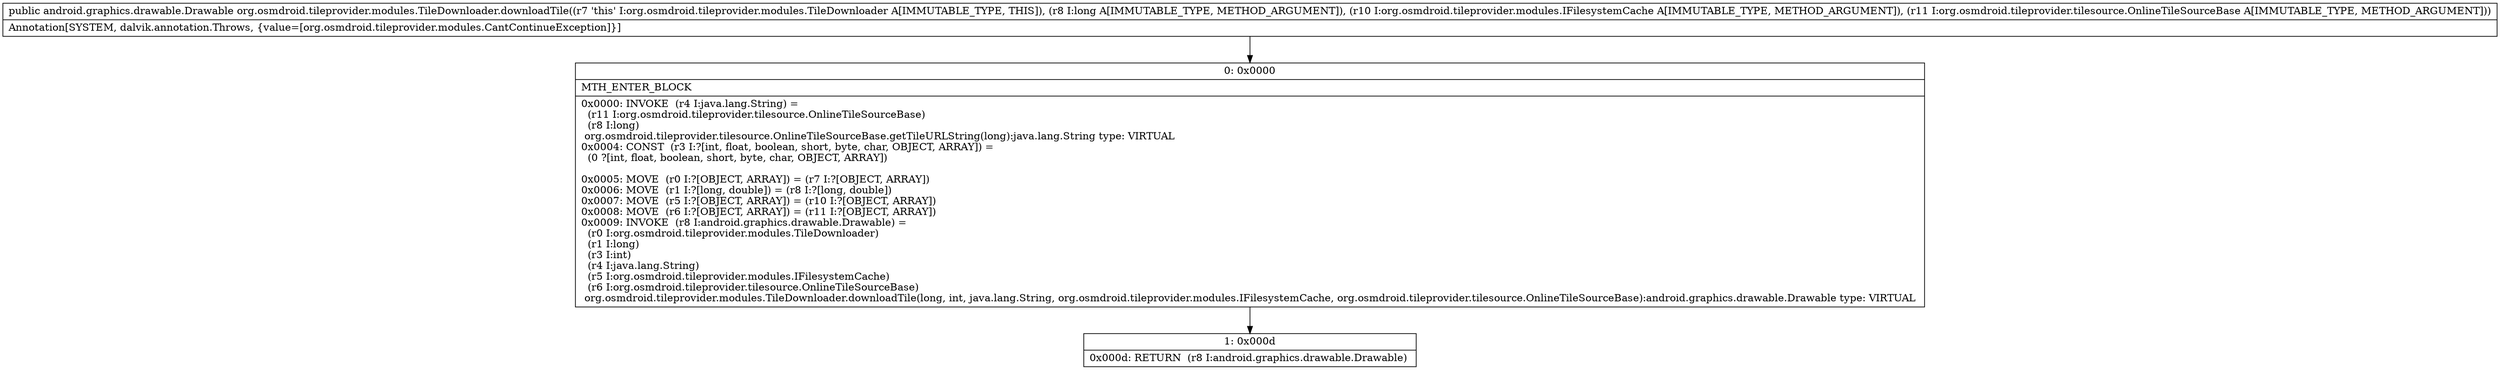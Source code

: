 digraph "CFG fororg.osmdroid.tileprovider.modules.TileDownloader.downloadTile(JLorg\/osmdroid\/tileprovider\/modules\/IFilesystemCache;Lorg\/osmdroid\/tileprovider\/tilesource\/OnlineTileSourceBase;)Landroid\/graphics\/drawable\/Drawable;" {
Node_0 [shape=record,label="{0\:\ 0x0000|MTH_ENTER_BLOCK\l|0x0000: INVOKE  (r4 I:java.lang.String) = \l  (r11 I:org.osmdroid.tileprovider.tilesource.OnlineTileSourceBase)\l  (r8 I:long)\l org.osmdroid.tileprovider.tilesource.OnlineTileSourceBase.getTileURLString(long):java.lang.String type: VIRTUAL \l0x0004: CONST  (r3 I:?[int, float, boolean, short, byte, char, OBJECT, ARRAY]) = \l  (0 ?[int, float, boolean, short, byte, char, OBJECT, ARRAY])\l \l0x0005: MOVE  (r0 I:?[OBJECT, ARRAY]) = (r7 I:?[OBJECT, ARRAY]) \l0x0006: MOVE  (r1 I:?[long, double]) = (r8 I:?[long, double]) \l0x0007: MOVE  (r5 I:?[OBJECT, ARRAY]) = (r10 I:?[OBJECT, ARRAY]) \l0x0008: MOVE  (r6 I:?[OBJECT, ARRAY]) = (r11 I:?[OBJECT, ARRAY]) \l0x0009: INVOKE  (r8 I:android.graphics.drawable.Drawable) = \l  (r0 I:org.osmdroid.tileprovider.modules.TileDownloader)\l  (r1 I:long)\l  (r3 I:int)\l  (r4 I:java.lang.String)\l  (r5 I:org.osmdroid.tileprovider.modules.IFilesystemCache)\l  (r6 I:org.osmdroid.tileprovider.tilesource.OnlineTileSourceBase)\l org.osmdroid.tileprovider.modules.TileDownloader.downloadTile(long, int, java.lang.String, org.osmdroid.tileprovider.modules.IFilesystemCache, org.osmdroid.tileprovider.tilesource.OnlineTileSourceBase):android.graphics.drawable.Drawable type: VIRTUAL \l}"];
Node_1 [shape=record,label="{1\:\ 0x000d|0x000d: RETURN  (r8 I:android.graphics.drawable.Drawable) \l}"];
MethodNode[shape=record,label="{public android.graphics.drawable.Drawable org.osmdroid.tileprovider.modules.TileDownloader.downloadTile((r7 'this' I:org.osmdroid.tileprovider.modules.TileDownloader A[IMMUTABLE_TYPE, THIS]), (r8 I:long A[IMMUTABLE_TYPE, METHOD_ARGUMENT]), (r10 I:org.osmdroid.tileprovider.modules.IFilesystemCache A[IMMUTABLE_TYPE, METHOD_ARGUMENT]), (r11 I:org.osmdroid.tileprovider.tilesource.OnlineTileSourceBase A[IMMUTABLE_TYPE, METHOD_ARGUMENT]))  | Annotation[SYSTEM, dalvik.annotation.Throws, \{value=[org.osmdroid.tileprovider.modules.CantContinueException]\}]\l}"];
MethodNode -> Node_0;
Node_0 -> Node_1;
}

